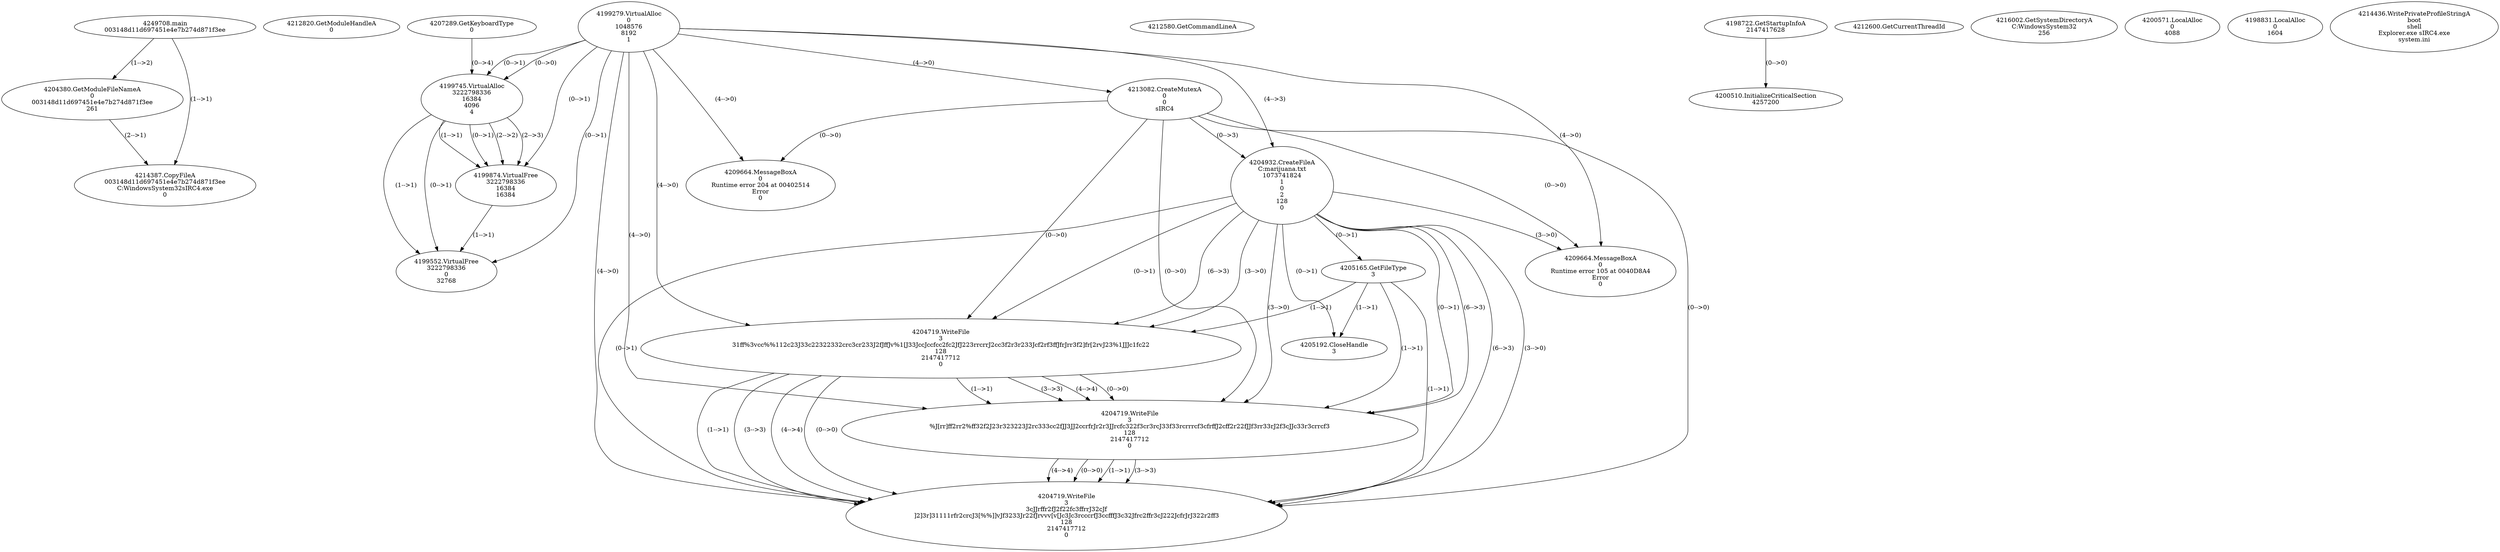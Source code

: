 // Global SCDG with merge call
digraph {
	0 [label="4249708.main
003148d11d697451e4e7b274d871f3ee"]
	1 [label="4212820.GetModuleHandleA
0"]
	2 [label="4207289.GetKeyboardType
0"]
	3 [label="4212580.GetCommandLineA
"]
	4 [label="4198722.GetStartupInfoA
2147417628"]
	5 [label="4212600.GetCurrentThreadId
"]
	6 [label="4216002.GetSystemDirectoryA
C:\Windows\System32
256"]
	7 [label="4200510.InitializeCriticalSection
4257200"]
	4 -> 7 [label="(0-->0)"]
	8 [label="4200571.LocalAlloc
0
4088"]
	9 [label="4199279.VirtualAlloc
0
1048576
8192
1"]
	10 [label="4198831.LocalAlloc
0
1604"]
	11 [label="4199745.VirtualAlloc
3222798336
16384
4096
4"]
	9 -> 11 [label="(0-->1)"]
	2 -> 11 [label="(0-->4)"]
	9 -> 11 [label="(0-->0)"]
	12 [label="4204380.GetModuleFileNameA
0
003148d11d697451e4e7b274d871f3ee
261"]
	0 -> 12 [label="(1-->2)"]
	13 [label="4214387.CopyFileA
003148d11d697451e4e7b274d871f3ee
C:\Windows\System32\sIRC4.exe
0"]
	0 -> 13 [label="(1-->1)"]
	12 -> 13 [label="(2-->1)"]
	14 [label="4213082.CreateMutexA
0
0
sIRC4"]
	9 -> 14 [label="(4-->0)"]
	15 [label="4199874.VirtualFree
3222798336
16384
16384"]
	9 -> 15 [label="(0-->1)"]
	11 -> 15 [label="(1-->1)"]
	11 -> 15 [label="(0-->1)"]
	11 -> 15 [label="(2-->2)"]
	11 -> 15 [label="(2-->3)"]
	16 [label="4199552.VirtualFree
3222798336
0
32768"]
	9 -> 16 [label="(0-->1)"]
	11 -> 16 [label="(1-->1)"]
	11 -> 16 [label="(0-->1)"]
	15 -> 16 [label="(1-->1)"]
	17 [label="4204932.CreateFileA
C:\marijuana.txt
1073741824
1
0
2
128
0"]
	9 -> 17 [label="(4-->3)"]
	14 -> 17 [label="(0-->3)"]
	18 [label="4205165.GetFileType
3"]
	17 -> 18 [label="(0-->1)"]
	19 [label="4204719.WriteFile
3
31ff%3vcc%%112c23J33c22322332crc3cr233J2fJffJv%1[J33JccJccfcc2fc2JfJ223rrcrrJ2cc3f2r3r233Jcf2rf3ffJfrJrr3f2]fr[2rvJ23%1JJJc1fc22
128
2147417712
0"]
	17 -> 19 [label="(0-->1)"]
	18 -> 19 [label="(1-->1)"]
	17 -> 19 [label="(6-->3)"]
	9 -> 19 [label="(4-->0)"]
	14 -> 19 [label="(0-->0)"]
	17 -> 19 [label="(3-->0)"]
	20 [label="4204719.WriteFile
3
%J[rr]ff2rr2%ff32f2J23r323223J2rc333cc2fJJ3JJ2ccrfrJr2r3JJrcfc322f3cr3rcJ33f33rcrrrcf3cfrffJ2cff2r22fJJf3rr33rJ2f3cJJc33r3crrcf3
128
2147417712
0"]
	17 -> 20 [label="(0-->1)"]
	18 -> 20 [label="(1-->1)"]
	19 -> 20 [label="(1-->1)"]
	17 -> 20 [label="(6-->3)"]
	19 -> 20 [label="(3-->3)"]
	19 -> 20 [label="(4-->4)"]
	9 -> 20 [label="(4-->0)"]
	14 -> 20 [label="(0-->0)"]
	17 -> 20 [label="(3-->0)"]
	19 -> 20 [label="(0-->0)"]
	21 [label="4209664.MessageBoxA
0
Runtime error 204 at 00402514
Error
0"]
	9 -> 21 [label="(4-->0)"]
	14 -> 21 [label="(0-->0)"]
	22 [label="4204719.WriteFile
3
3cJJrffr2fJ2f22fc3ffrrJ32cJf
]2]3r]31111rfr2crcJ3[%%]]vJf3233Jr22fJrvvv[v[Jc3Jc3rcccrfJ3ccfffJ3c32Jfrc2ffr3cJ222JcfrJrJ322r2ff3
128
2147417712
0"]
	17 -> 22 [label="(0-->1)"]
	18 -> 22 [label="(1-->1)"]
	19 -> 22 [label="(1-->1)"]
	20 -> 22 [label="(1-->1)"]
	17 -> 22 [label="(6-->3)"]
	19 -> 22 [label="(3-->3)"]
	20 -> 22 [label="(3-->3)"]
	19 -> 22 [label="(4-->4)"]
	20 -> 22 [label="(4-->4)"]
	9 -> 22 [label="(4-->0)"]
	14 -> 22 [label="(0-->0)"]
	17 -> 22 [label="(3-->0)"]
	19 -> 22 [label="(0-->0)"]
	20 -> 22 [label="(0-->0)"]
	23 [label="4214436.WritePrivateProfileStringA
boot
shell
Explorer.exe sIRC4.exe
system.ini"]
	24 [label="4205192.CloseHandle
3"]
	17 -> 24 [label="(0-->1)"]
	18 -> 24 [label="(1-->1)"]
	25 [label="4209664.MessageBoxA
0
Runtime error 105 at 0040D8A4
Error
0"]
	9 -> 25 [label="(4-->0)"]
	14 -> 25 [label="(0-->0)"]
	17 -> 25 [label="(3-->0)"]
}
